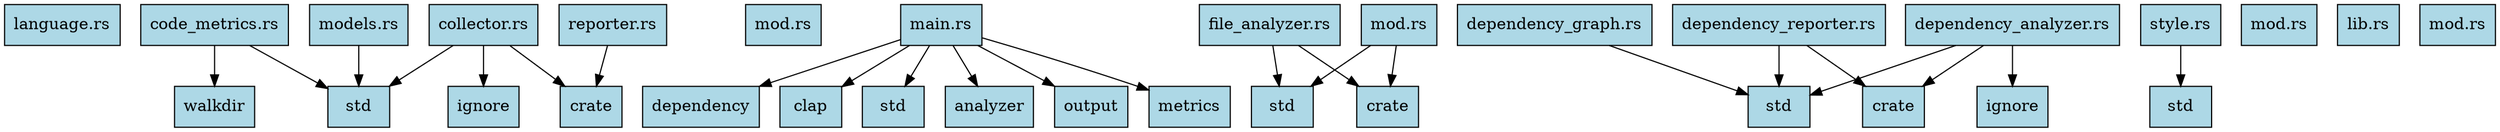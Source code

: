 digraph DependencyGraph {
  node [shape=box, style=filled, fillcolor=lightblue];
  __src_metrics_language_rs [label="language.rs"];
  __src_metrics_collector_rs [label="collector.rs"];
  __src_output_mod_rs [label="mod.rs"];
  __src_dependency [label="dependency"];
  __src_analyzer_std [label="std"];
  __src_metrics_models_rs [label="models.rs"];
  __src_dependency_std [label="std"];
  __src_dependency_crate [label="crate"];
  __src_clap [label="clap"];
  __src_analyzer_file_analyzer_rs [label="file_analyzer.rs"];
  __src_analyzer_crate [label="crate"];
  __src_std [label="std"];
  __src_analyzer [label="analyzer"];
  __src_output_style_rs [label="style.rs"];
  __src_main_rs [label="main.rs"];
  __src_output [label="output"];
  __src_metrics_std [label="std"];
  __src_metrics_code_metrics_rs [label="code_metrics.rs"];
  __src_output_std [label="std"];
  __src_analyzer_mod_rs [label="mod.rs"];
  __src_metrics [label="metrics"];
  __src_dependency_dependency_reporter_rs [label="dependency_reporter.rs"];
  __src_dependency_dependency_graph_rs [label="dependency_graph.rs"];
  __src_metrics_mod_rs [label="mod.rs"];
  __src_dependency_dependency_analyzer_rs [label="dependency_analyzer.rs"];
  __src_metrics_walkdir [label="walkdir"];
  __src_lib_rs [label="lib.rs"];
  __src_metrics_reporter_rs [label="reporter.rs"];
  __src_dependency_ignore [label="ignore"];
  __src_dependency_mod_rs [label="mod.rs"];
  __src_metrics_crate [label="crate"];
  __src_metrics_ignore [label="ignore"];
  __src_metrics_collector_rs -> __src_metrics_std;
  __src_metrics_collector_rs -> __src_metrics_crate;
  __src_metrics_collector_rs -> __src_metrics_ignore;
  __src_output_style_rs -> __src_output_std;
  __src_analyzer_file_analyzer_rs -> __src_analyzer_crate;
  __src_analyzer_file_analyzer_rs -> __src_analyzer_std;
  __src_metrics_models_rs -> __src_metrics_std;
  __src_metrics_code_metrics_rs -> __src_metrics_std;
  __src_metrics_code_metrics_rs -> __src_metrics_walkdir;
  __src_main_rs -> __src_std;
  __src_main_rs -> __src_clap;
  __src_main_rs -> __src_dependency;
  __src_main_rs -> __src_output;
  __src_main_rs -> __src_analyzer;
  __src_main_rs -> __src_metrics;
  __src_metrics_reporter_rs -> __src_metrics_crate;
  __src_dependency_dependency_graph_rs -> __src_dependency_std;
  __src_dependency_dependency_analyzer_rs -> __src_dependency_crate;
  __src_dependency_dependency_analyzer_rs -> __src_dependency_ignore;
  __src_dependency_dependency_analyzer_rs -> __src_dependency_std;
  __src_analyzer_mod_rs -> __src_analyzer_std;
  __src_analyzer_mod_rs -> __src_analyzer_crate;
  __src_dependency_dependency_reporter_rs -> __src_dependency_std;
  __src_dependency_dependency_reporter_rs -> __src_dependency_crate;
}
